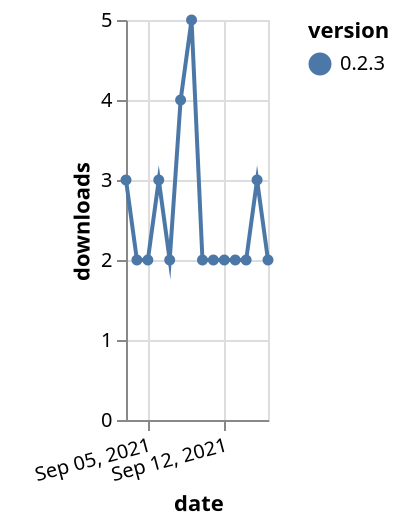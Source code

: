 {"$schema": "https://vega.github.io/schema/vega-lite/v5.json", "description": "A simple bar chart with embedded data.", "data": {"values": [{"date": "2021-09-03", "total": 3730, "delta": 3, "version": "0.2.3"}, {"date": "2021-09-04", "total": 3732, "delta": 2, "version": "0.2.3"}, {"date": "2021-09-05", "total": 3734, "delta": 2, "version": "0.2.3"}, {"date": "2021-09-06", "total": 3737, "delta": 3, "version": "0.2.3"}, {"date": "2021-09-07", "total": 3739, "delta": 2, "version": "0.2.3"}, {"date": "2021-09-08", "total": 3743, "delta": 4, "version": "0.2.3"}, {"date": "2021-09-09", "total": 3748, "delta": 5, "version": "0.2.3"}, {"date": "2021-09-10", "total": 3750, "delta": 2, "version": "0.2.3"}, {"date": "2021-09-11", "total": 3752, "delta": 2, "version": "0.2.3"}, {"date": "2021-09-12", "total": 3754, "delta": 2, "version": "0.2.3"}, {"date": "2021-09-13", "total": 3756, "delta": 2, "version": "0.2.3"}, {"date": "2021-09-14", "total": 3758, "delta": 2, "version": "0.2.3"}, {"date": "2021-09-15", "total": 3761, "delta": 3, "version": "0.2.3"}, {"date": "2021-09-16", "total": 3763, "delta": 2, "version": "0.2.3"}]}, "width": "container", "mark": {"type": "line", "point": {"filled": true}}, "encoding": {"x": {"field": "date", "type": "temporal", "timeUnit": "yearmonthdate", "title": "date", "axis": {"labelAngle": -15}}, "y": {"field": "delta", "type": "quantitative", "title": "downloads"}, "color": {"field": "version", "type": "nominal"}, "tooltip": {"field": "delta"}}}